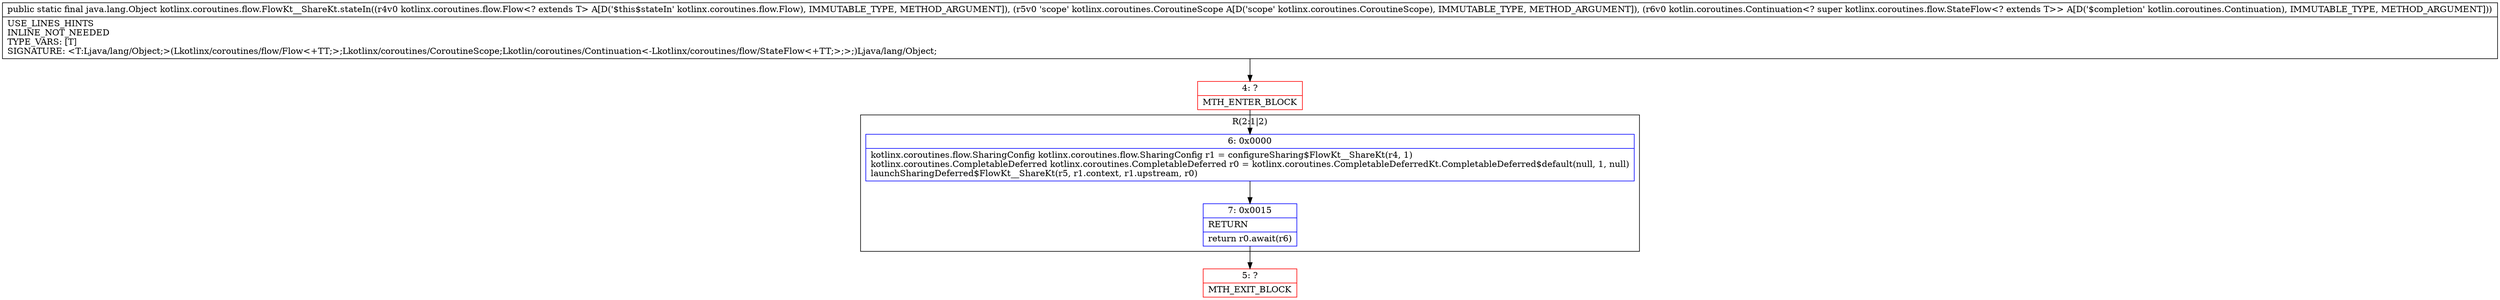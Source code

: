 digraph "CFG forkotlinx.coroutines.flow.FlowKt__ShareKt.stateIn(Lkotlinx\/coroutines\/flow\/Flow;Lkotlinx\/coroutines\/CoroutineScope;Lkotlin\/coroutines\/Continuation;)Ljava\/lang\/Object;" {
subgraph cluster_Region_1877660568 {
label = "R(2:1|2)";
node [shape=record,color=blue];
Node_6 [shape=record,label="{6\:\ 0x0000|kotlinx.coroutines.flow.SharingConfig kotlinx.coroutines.flow.SharingConfig r1 = configureSharing$FlowKt__ShareKt(r4, 1)\lkotlinx.coroutines.CompletableDeferred kotlinx.coroutines.CompletableDeferred r0 = kotlinx.coroutines.CompletableDeferredKt.CompletableDeferred$default(null, 1, null)\llaunchSharingDeferred$FlowKt__ShareKt(r5, r1.context, r1.upstream, r0)\l}"];
Node_7 [shape=record,label="{7\:\ 0x0015|RETURN\l|return r0.await(r6)\l}"];
}
Node_4 [shape=record,color=red,label="{4\:\ ?|MTH_ENTER_BLOCK\l}"];
Node_5 [shape=record,color=red,label="{5\:\ ?|MTH_EXIT_BLOCK\l}"];
MethodNode[shape=record,label="{public static final java.lang.Object kotlinx.coroutines.flow.FlowKt__ShareKt.stateIn((r4v0 kotlinx.coroutines.flow.Flow\<? extends T\> A[D('$this$stateIn' kotlinx.coroutines.flow.Flow), IMMUTABLE_TYPE, METHOD_ARGUMENT]), (r5v0 'scope' kotlinx.coroutines.CoroutineScope A[D('scope' kotlinx.coroutines.CoroutineScope), IMMUTABLE_TYPE, METHOD_ARGUMENT]), (r6v0 kotlin.coroutines.Continuation\<? super kotlinx.coroutines.flow.StateFlow\<? extends T\>\> A[D('$completion' kotlin.coroutines.Continuation), IMMUTABLE_TYPE, METHOD_ARGUMENT]))  | USE_LINES_HINTS\lINLINE_NOT_NEEDED\lTYPE_VARS: [T]\lSIGNATURE: \<T:Ljava\/lang\/Object;\>(Lkotlinx\/coroutines\/flow\/Flow\<+TT;\>;Lkotlinx\/coroutines\/CoroutineScope;Lkotlin\/coroutines\/Continuation\<\-Lkotlinx\/coroutines\/flow\/StateFlow\<+TT;\>;\>;)Ljava\/lang\/Object;\l}"];
MethodNode -> Node_4;Node_6 -> Node_7;
Node_7 -> Node_5;
Node_4 -> Node_6;
}

